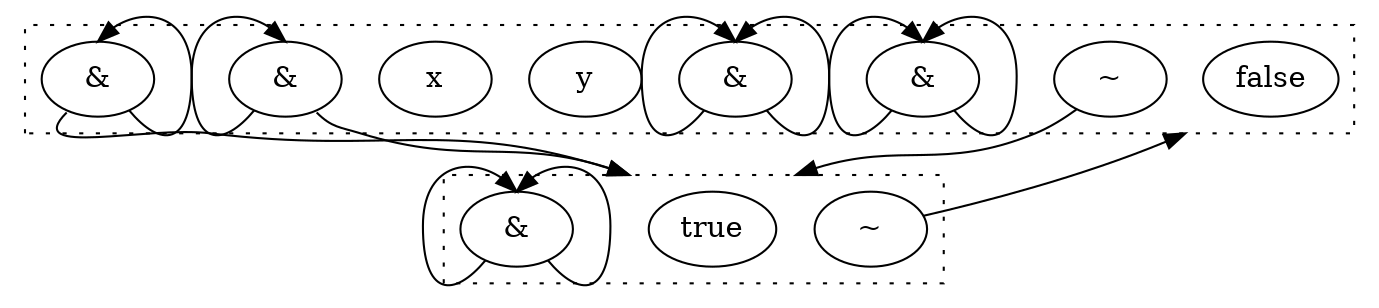 digraph egraph {
  compound=true
  clusterrank=local
  subgraph cluster_0 {
    style=dotted
    0.0[label = "false"]
    0.1[label = "~"]
    0.2[label = "&"]
    0.3[label = "&"]
    0.4[label = "y"]
    0.5[label = "x"]
    0.6[label = "&"]
    0.7[label = "&"]
  }
  subgraph cluster_1 {
    style=dotted
    1.0[label = "true"]
    1.1[label = "~"]
    1.2[label = "&"]
  }
  0.1 -> 1.0 [lhead = cluster_1, ]
  0.2:sw -> 0.2:n [lhead = cluster_0, ]
  0.2:se -> 0.2:n [lhead = cluster_0, ]
  0.3:sw -> 0.3:n [lhead = cluster_0, ]
  0.3:se -> 0.3:n [lhead = cluster_0, ]
  0.6:sw -> 0.6:n [lhead = cluster_0, ]
  0.6:se -> 1.0 [lhead = cluster_1, ]
  0.7:sw -> 1.0 [lhead = cluster_1, ]
  0.7:se -> 0.7:n [lhead = cluster_0, ]
  1.1 -> 0.0 [lhead = cluster_0, ]
  1.2:sw -> 1.2:n [lhead = cluster_1, ]
  1.2:se -> 1.2:n [lhead = cluster_1, ]
}